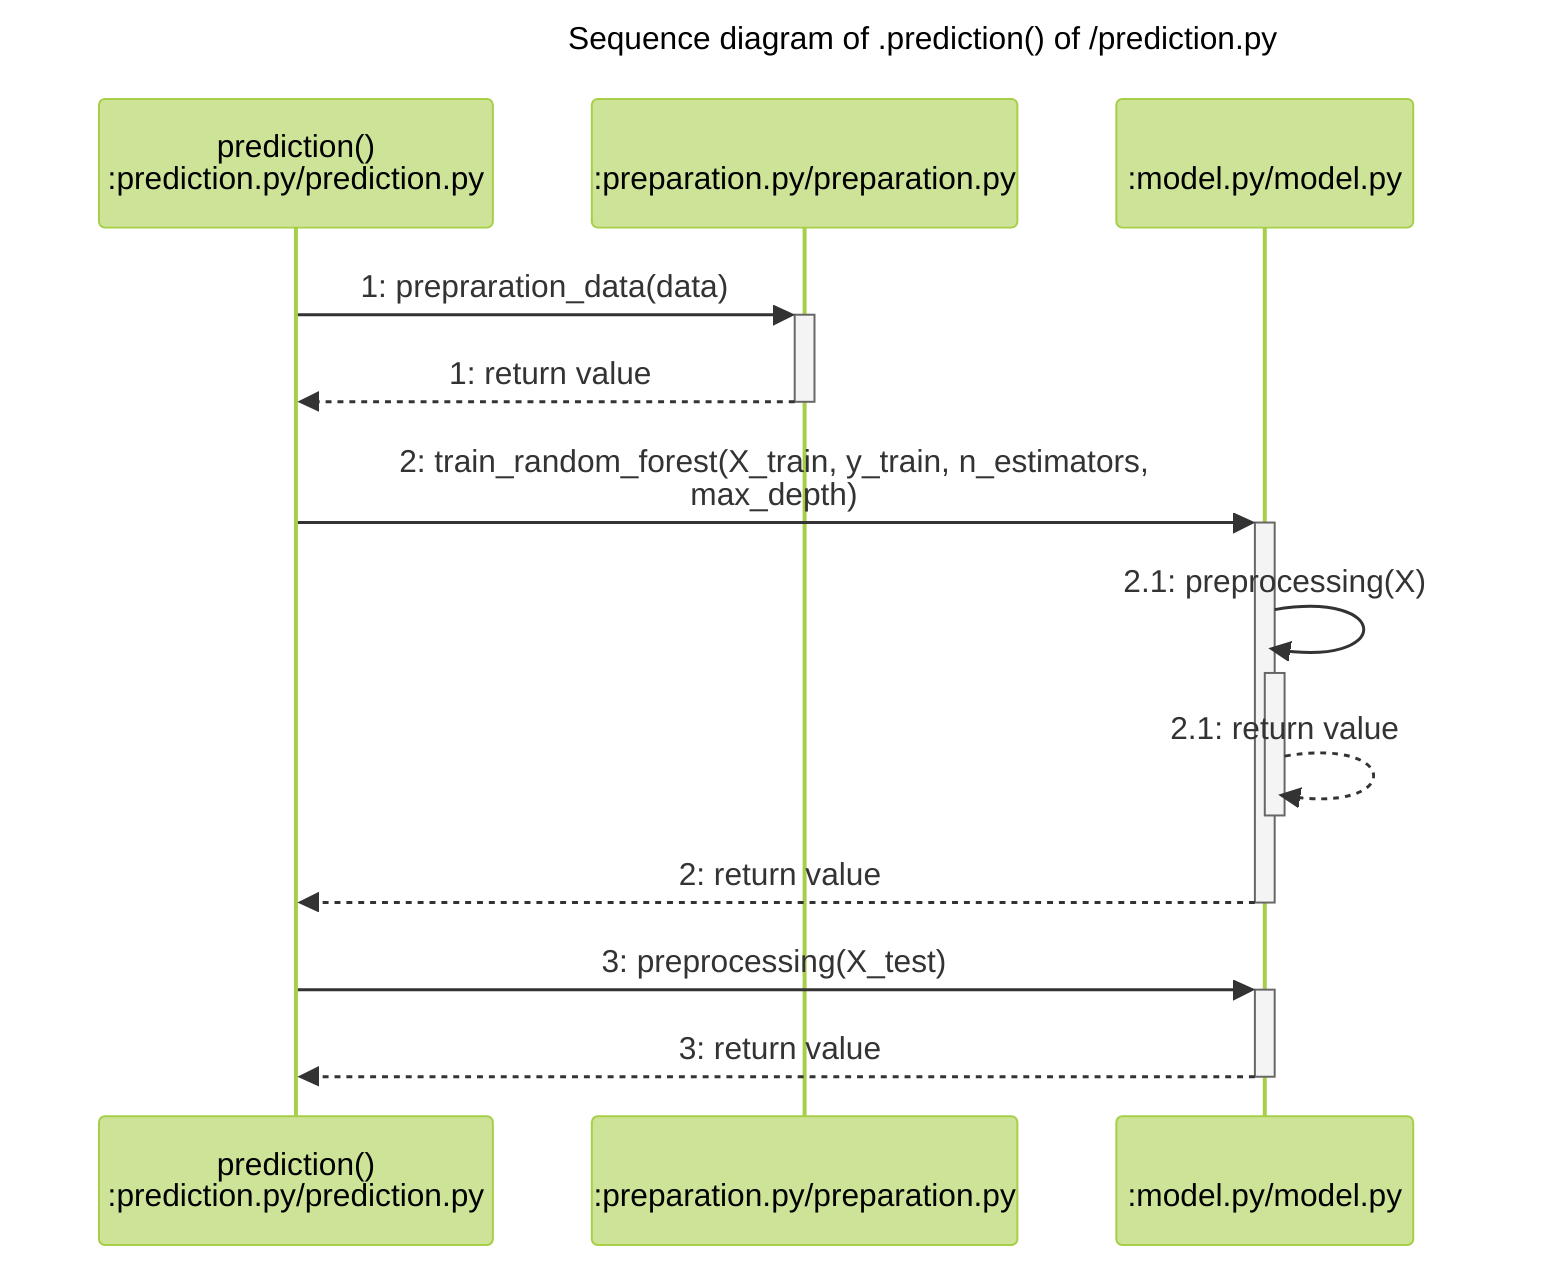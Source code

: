 %%{init: {'theme':'forest'}}%%

sequenceDiagram

    Title Sequence diagram of .prediction() of /prediction.py

    participant p1 as prediction()<br>:prediction.py/prediction.py
    participant p2 as <br>:preparation.py/preparation.py
    participant p3 as <br>:model.py/model.py


	p1 ->>+ p2: 1: prepraration_data(data)
	p2 -->>- p1: 1: return value
	p1 ->>+ p3: 2: train_random_forest(X_train, y_train, n_estimators,<br>max_depth)
	p3 ->>+ p3: 2.1: preprocessing(X)
	p3 -->>- p3: 2.1: return value
	p3 -->>- p1: 2: return value
	p1 ->>+ p3: 3: preprocessing(X_test)
	p3 -->>- p1: 3: return value